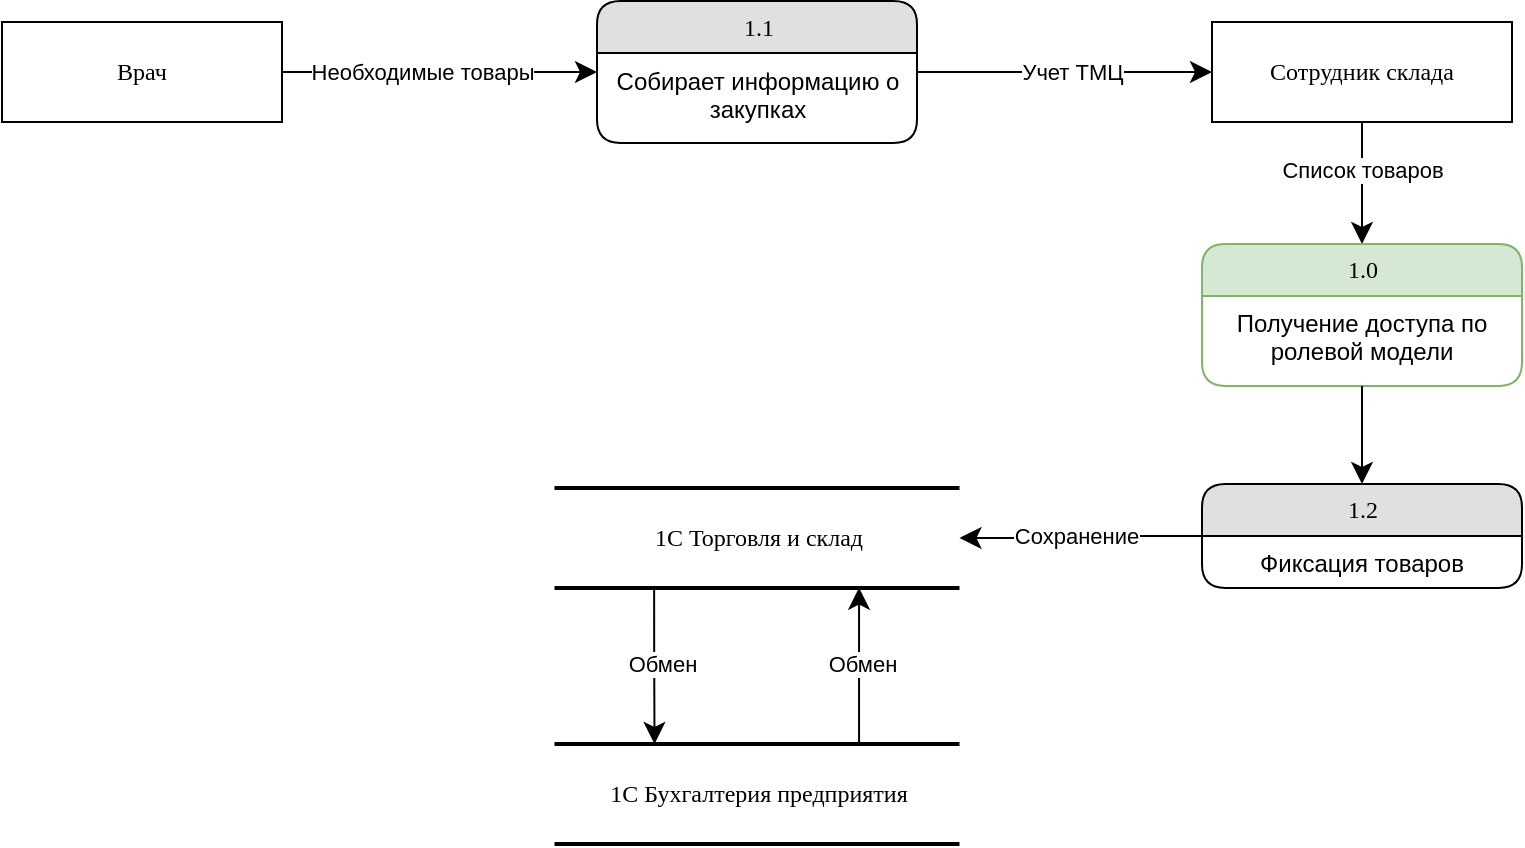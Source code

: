 <mxfile version="28.2.5">
  <diagram name="Page-1" id="52a04d89-c75d-2922-d76d-85b35f80e030">
    <mxGraphModel dx="1426" dy="785" grid="1" gridSize="10" guides="1" tooltips="1" connect="1" arrows="1" fold="1" page="1" pageScale="1" pageWidth="1100" pageHeight="850" background="none" math="0" shadow="0">
      <root>
        <mxCell id="0" />
        <mxCell id="1" parent="0" />
        <mxCell id="21ea969265ad0168-30" value="1C Торговля и склад" style="html=1;rounded=0;shadow=0;comic=0;labelBackgroundColor=none;strokeWidth=2;fontFamily=Verdana;fontSize=12;align=center;shape=mxgraph.ios7ui.horLines;" parent="1" vertex="1">
          <mxGeometry x="336.25" y="312" width="202.5" height="50" as="geometry" />
        </mxCell>
        <mxCell id="17472293e6e8944d-29" value="Сотрудник склада" style="whiteSpace=wrap;html=1;rounded=0;shadow=0;comic=0;labelBackgroundColor=none;strokeWidth=1;fontFamily=Verdana;fontSize=12;align=center;" parent="1" vertex="1">
          <mxGeometry x="665" y="79" width="150" height="50" as="geometry" />
        </mxCell>
        <mxCell id="1fdf3b25b50cf41e-27" style="edgeStyle=none;html=1;labelBackgroundColor=none;startFill=0;startSize=8;endFill=1;endSize=8;fontFamily=Verdana;fontSize=12;exitX=1;exitY=0.5;exitDx=0;exitDy=0;" parent="1" source="17472293e6e8944d-30" target="1fdf3b25b50cf41e-1" edge="1">
          <mxGeometry relative="1" as="geometry">
            <mxPoint x="250" y="160" as="sourcePoint" />
            <mxPoint x="340" y="104" as="targetPoint" />
          </mxGeometry>
        </mxCell>
        <mxCell id="wmSecnhCIObgYq9AWwNq-1" value="Необходимые товары" style="edgeLabel;html=1;align=center;verticalAlign=middle;resizable=0;points=[];" parent="1fdf3b25b50cf41e-27" vertex="1" connectable="0">
          <mxGeometry x="0.216" y="2" relative="1" as="geometry">
            <mxPoint x="-26" y="2" as="offset" />
          </mxGeometry>
        </mxCell>
        <mxCell id="17472293e6e8944d-30" value="Врач" style="whiteSpace=wrap;html=1;rounded=0;shadow=0;comic=0;labelBackgroundColor=none;strokeWidth=1;fontFamily=Verdana;fontSize=12;align=center;" parent="1" vertex="1">
          <mxGeometry x="60" y="79" width="140" height="50" as="geometry" />
        </mxCell>
        <mxCell id="1fdf3b25b50cf41e-28" style="edgeStyle=orthogonalEdgeStyle;html=1;labelBackgroundColor=none;startFill=0;startSize=8;endFill=1;endSize=8;fontFamily=Verdana;fontSize=12;entryX=0;entryY=0.5;entryDx=0;entryDy=0;" parent="1" source="1fdf3b25b50cf41e-1" target="17472293e6e8944d-29" edge="1">
          <mxGeometry relative="1" as="geometry">
            <mxPoint x="580" y="70" as="targetPoint" />
          </mxGeometry>
        </mxCell>
        <mxCell id="N2F6Gm5FqlaRkCu7jFQK-1" value="Учет ТМЦ" style="edgeLabel;html=1;align=center;verticalAlign=middle;resizable=0;points=[];" parent="1fdf3b25b50cf41e-28" vertex="1" connectable="0">
          <mxGeometry x="0.179" y="-1" relative="1" as="geometry">
            <mxPoint x="-10" y="-1" as="offset" />
          </mxGeometry>
        </mxCell>
        <mxCell id="1fdf3b25b50cf41e-1" value="1.1" style="swimlane;html=1;fontStyle=0;childLayout=stackLayout;horizontal=1;startSize=26;fillColor=#e0e0e0;horizontalStack=0;resizeParent=1;resizeLast=0;collapsible=1;marginBottom=0;swimlaneFillColor=#ffffff;align=center;rounded=1;shadow=0;comic=0;labelBackgroundColor=none;strokeWidth=1;fontFamily=Verdana;fontSize=12" parent="1" vertex="1">
          <mxGeometry x="357.5" y="68.5" width="160" height="71" as="geometry">
            <mxRectangle x="430" y="54" width="60" height="30" as="alternateBounds" />
          </mxGeometry>
        </mxCell>
        <mxCell id="1fdf3b25b50cf41e-2" value="Собирает информацию о закупках" style="text;html=1;strokeColor=none;fillColor=none;spacingLeft=4;spacingRight=4;whiteSpace=wrap;overflow=hidden;rotatable=0;points=[[0,0.5],[1,0.5]];portConstraint=eastwest;align=center;" parent="1fdf3b25b50cf41e-1" vertex="1">
          <mxGeometry y="26" width="160" height="44" as="geometry" />
        </mxCell>
        <mxCell id="wmSecnhCIObgYq9AWwNq-4" value="1.2" style="swimlane;html=1;fontStyle=0;childLayout=stackLayout;horizontal=1;startSize=26;fillColor=#e0e0e0;horizontalStack=0;resizeParent=1;resizeLast=0;collapsible=1;marginBottom=0;swimlaneFillColor=#ffffff;align=center;rounded=1;shadow=0;comic=0;labelBackgroundColor=none;strokeWidth=1;fontFamily=Verdana;fontSize=12" parent="1" vertex="1">
          <mxGeometry x="660" y="310" width="160" height="52" as="geometry" />
        </mxCell>
        <mxCell id="wmSecnhCIObgYq9AWwNq-5" value="Фиксация товаров" style="text;html=1;strokeColor=none;fillColor=none;spacingLeft=4;spacingRight=4;whiteSpace=wrap;overflow=hidden;rotatable=0;points=[[0,0.5],[1,0.5]];portConstraint=eastwest;align=center;" parent="wmSecnhCIObgYq9AWwNq-4" vertex="1">
          <mxGeometry y="26" width="160" height="26" as="geometry" />
        </mxCell>
        <mxCell id="OZ1mrOEwCeZuRY0RDKlx-2" style="html=1;labelBackgroundColor=none;startFill=0;startSize=8;endFill=1;endSize=8;fontFamily=Verdana;fontSize=12;edgeStyle=orthogonalEdgeStyle;" parent="1" source="wmSecnhCIObgYq9AWwNq-4" target="21ea969265ad0168-30" edge="1">
          <mxGeometry relative="1" as="geometry">
            <mxPoint x="585" y="309" as="sourcePoint" />
            <mxPoint x="497.5" y="323.5" as="targetPoint" />
          </mxGeometry>
        </mxCell>
        <mxCell id="OZ1mrOEwCeZuRY0RDKlx-3" value="Сохранение" style="edgeLabel;html=1;align=center;verticalAlign=middle;resizable=0;points=[];" parent="OZ1mrOEwCeZuRY0RDKlx-2" vertex="1" connectable="0">
          <mxGeometry x="-0.051" y="-3" relative="1" as="geometry">
            <mxPoint x="-5" y="3" as="offset" />
          </mxGeometry>
        </mxCell>
        <mxCell id="OZ1mrOEwCeZuRY0RDKlx-4" style="html=1;labelBackgroundColor=none;startFill=0;startSize=8;endFill=1;endSize=8;fontFamily=Verdana;fontSize=12;exitX=0.5;exitY=1;exitDx=0;exitDy=0;edgeStyle=orthogonalEdgeStyle;" parent="1" source="17472293e6e8944d-29" target="M9Q2Y29zY8cU3W_ZU8Mc-1" edge="1">
          <mxGeometry relative="1" as="geometry">
            <mxPoint x="865" y="220" as="sourcePoint" />
            <mxPoint x="740" y="180" as="targetPoint" />
          </mxGeometry>
        </mxCell>
        <mxCell id="OZ1mrOEwCeZuRY0RDKlx-5" value="Список товаров" style="edgeLabel;html=1;align=center;verticalAlign=middle;resizable=0;points=[];" parent="OZ1mrOEwCeZuRY0RDKlx-4" vertex="1" connectable="0">
          <mxGeometry x="-0.051" y="-3" relative="1" as="geometry">
            <mxPoint x="3" y="-5" as="offset" />
          </mxGeometry>
        </mxCell>
        <mxCell id="N2F6Gm5FqlaRkCu7jFQK-2" value="1C Бухгалтерия предприятия" style="html=1;rounded=0;shadow=0;comic=0;labelBackgroundColor=none;strokeWidth=2;fontFamily=Verdana;fontSize=12;align=center;shape=mxgraph.ios7ui.horLines;" parent="1" vertex="1">
          <mxGeometry x="336.25" y="440" width="202.5" height="50" as="geometry" />
        </mxCell>
        <mxCell id="N2F6Gm5FqlaRkCu7jFQK-3" style="html=1;labelBackgroundColor=none;startFill=0;startSize=8;endFill=1;endSize=8;fontFamily=Verdana;fontSize=12;edgeStyle=orthogonalEdgeStyle;entryX=0.247;entryY=0;entryDx=0;entryDy=0;entryPerimeter=0;exitX=0.246;exitY=1;exitDx=0;exitDy=0;exitPerimeter=0;" parent="1" source="21ea969265ad0168-30" target="N2F6Gm5FqlaRkCu7jFQK-2" edge="1">
          <mxGeometry relative="1" as="geometry">
            <mxPoint x="766" y="330" as="sourcePoint" />
            <mxPoint x="640" y="331" as="targetPoint" />
          </mxGeometry>
        </mxCell>
        <mxCell id="N2F6Gm5FqlaRkCu7jFQK-4" value="Обмен" style="edgeLabel;html=1;align=center;verticalAlign=middle;resizable=0;points=[];" parent="N2F6Gm5FqlaRkCu7jFQK-3" vertex="1" connectable="0">
          <mxGeometry x="-0.051" y="-3" relative="1" as="geometry">
            <mxPoint x="7" y="1" as="offset" />
          </mxGeometry>
        </mxCell>
        <mxCell id="N2F6Gm5FqlaRkCu7jFQK-5" style="html=1;labelBackgroundColor=none;startFill=0;startSize=8;endFill=1;endSize=8;fontFamily=Verdana;fontSize=12;edgeStyle=orthogonalEdgeStyle;entryX=0.752;entryY=0.997;entryDx=0;entryDy=0;entryPerimeter=0;exitX=0.752;exitY=-0.004;exitDx=0;exitDy=0;exitPerimeter=0;" parent="1" source="N2F6Gm5FqlaRkCu7jFQK-2" target="21ea969265ad0168-30" edge="1">
          <mxGeometry relative="1" as="geometry">
            <mxPoint x="380" y="430" as="sourcePoint" />
            <mxPoint x="380" y="508" as="targetPoint" />
          </mxGeometry>
        </mxCell>
        <mxCell id="N2F6Gm5FqlaRkCu7jFQK-6" value="Обмен" style="edgeLabel;html=1;align=center;verticalAlign=middle;resizable=0;points=[];" parent="N2F6Gm5FqlaRkCu7jFQK-5" vertex="1" connectable="0">
          <mxGeometry x="-0.051" y="-3" relative="1" as="geometry">
            <mxPoint x="-2" y="-3" as="offset" />
          </mxGeometry>
        </mxCell>
        <mxCell id="M9Q2Y29zY8cU3W_ZU8Mc-1" value="1.0" style="swimlane;html=1;fontStyle=0;childLayout=stackLayout;horizontal=1;startSize=26;fillColor=#d5e8d4;horizontalStack=0;resizeParent=1;resizeLast=0;collapsible=1;marginBottom=0;swimlaneFillColor=#ffffff;align=center;rounded=1;shadow=0;comic=0;labelBackgroundColor=none;strokeWidth=1;fontFamily=Verdana;fontSize=12;strokeColor=#82b366;" vertex="1" parent="1">
          <mxGeometry x="660" y="190" width="160" height="71" as="geometry">
            <mxRectangle x="430" y="54" width="60" height="30" as="alternateBounds" />
          </mxGeometry>
        </mxCell>
        <mxCell id="M9Q2Y29zY8cU3W_ZU8Mc-2" value="Получение доступа по ролевой модели" style="text;html=1;strokeColor=none;fillColor=none;spacingLeft=4;spacingRight=4;whiteSpace=wrap;overflow=hidden;rotatable=0;points=[[0,0.5],[1,0.5]];portConstraint=eastwest;align=center;" vertex="1" parent="M9Q2Y29zY8cU3W_ZU8Mc-1">
          <mxGeometry y="26" width="160" height="44" as="geometry" />
        </mxCell>
        <mxCell id="M9Q2Y29zY8cU3W_ZU8Mc-4" style="html=1;labelBackgroundColor=none;startFill=0;startSize=8;endFill=1;endSize=8;fontFamily=Verdana;fontSize=12;edgeStyle=orthogonalEdgeStyle;" edge="1" parent="1" source="M9Q2Y29zY8cU3W_ZU8Mc-1" target="wmSecnhCIObgYq9AWwNq-4">
          <mxGeometry relative="1" as="geometry">
            <mxPoint x="740" y="160" as="sourcePoint" />
            <mxPoint x="740" y="221" as="targetPoint" />
          </mxGeometry>
        </mxCell>
      </root>
    </mxGraphModel>
  </diagram>
</mxfile>
